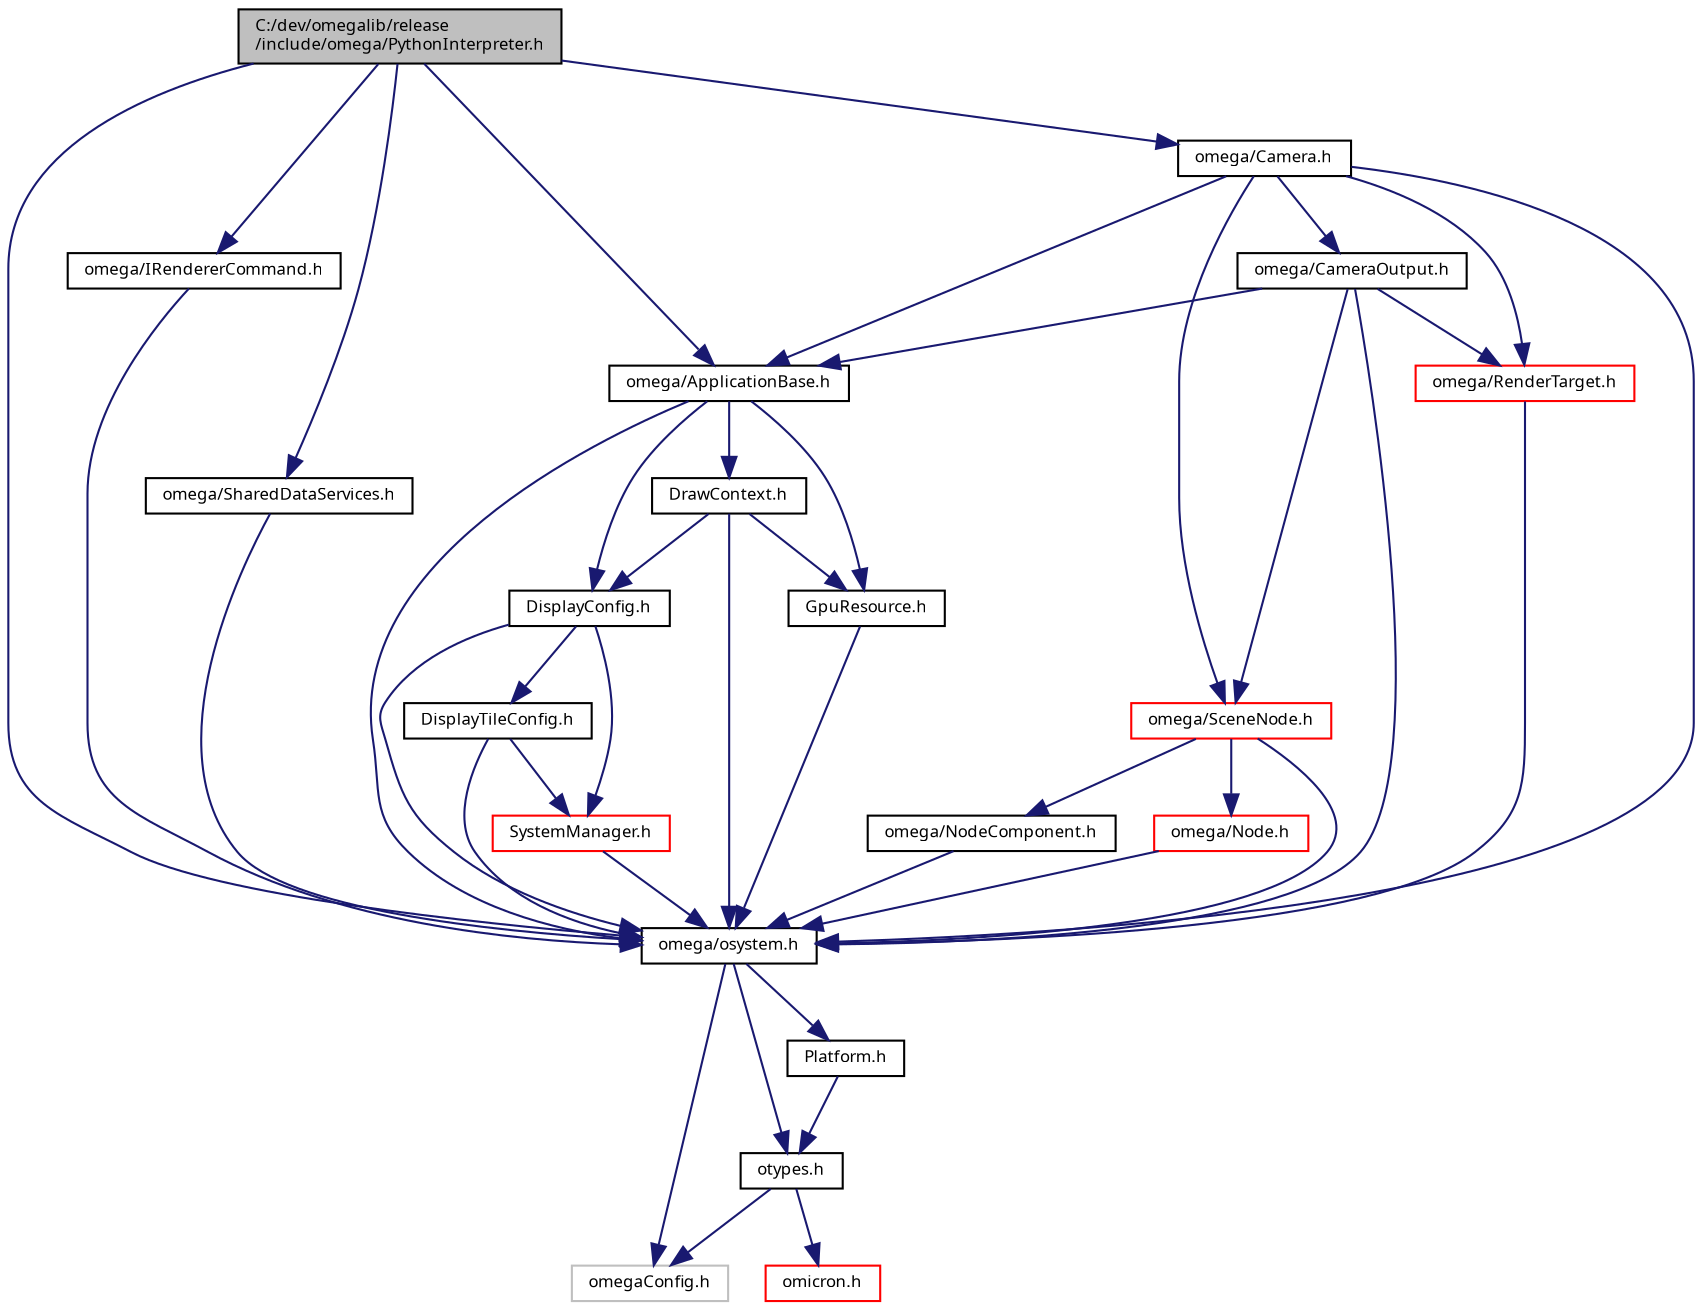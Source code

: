 digraph "C:/dev/omegalib/release/include/omega/PythonInterpreter.h"
{
  bgcolor="transparent";
  edge [fontname="FreeSans.ttf",fontsize="8",labelfontname="FreeSans.ttf",labelfontsize="8"];
  node [fontname="FreeSans.ttf",fontsize="8",shape=record];
  Node1 [label="C:/dev/omegalib/release\l/include/omega/PythonInterpreter.h",height=0.2,width=0.4,color="black", fillcolor="grey75", style="filled", fontcolor="black"];
  Node1 -> Node2 [color="midnightblue",fontsize="8",style="solid",fontname="FreeSans.ttf"];
  Node2 [label="omega/osystem.h",height=0.2,width=0.4,color="black",URL="$include_2omega_2osystem_8h.html"];
  Node2 -> Node3 [color="midnightblue",fontsize="8",style="solid",fontname="FreeSans.ttf"];
  Node3 [label="omegaConfig.h",height=0.2,width=0.4,color="grey75"];
  Node2 -> Node4 [color="midnightblue",fontsize="8",style="solid",fontname="FreeSans.ttf"];
  Node4 [label="otypes.h",height=0.2,width=0.4,color="black",URL="$include_2omega_2otypes_8h.html"];
  Node4 -> Node3 [color="midnightblue",fontsize="8",style="solid",fontname="FreeSans.ttf"];
  Node4 -> Node5 [color="midnightblue",fontsize="8",style="solid",fontname="FreeSans.ttf"];
  Node5 [label="omicron.h",height=0.2,width=0.4,color="red",URL="$omicron_8h.html"];
  Node2 -> Node6 [color="midnightblue",fontsize="8",style="solid",fontname="FreeSans.ttf"];
  Node6 [label="Platform.h",height=0.2,width=0.4,color="black",URL="$_platform_8h.html"];
  Node6 -> Node4 [color="midnightblue",fontsize="8",style="solid",fontname="FreeSans.ttf"];
  Node1 -> Node7 [color="midnightblue",fontsize="8",style="solid",fontname="FreeSans.ttf"];
  Node7 [label="omega/ApplicationBase.h",height=0.2,width=0.4,color="black",URL="$_application_base_8h.html"];
  Node7 -> Node2 [color="midnightblue",fontsize="8",style="solid",fontname="FreeSans.ttf"];
  Node7 -> Node8 [color="midnightblue",fontsize="8",style="solid",fontname="FreeSans.ttf"];
  Node8 [label="DisplayConfig.h",height=0.2,width=0.4,color="black",URL="$_display_config_8h.html"];
  Node8 -> Node2 [color="midnightblue",fontsize="8",style="solid",fontname="FreeSans.ttf"];
  Node8 -> Node9 [color="midnightblue",fontsize="8",style="solid",fontname="FreeSans.ttf"];
  Node9 [label="SystemManager.h",height=0.2,width=0.4,color="red",URL="$_system_manager_8h.html"];
  Node9 -> Node2 [color="midnightblue",fontsize="8",style="solid",fontname="FreeSans.ttf"];
  Node8 -> Node10 [color="midnightblue",fontsize="8",style="solid",fontname="FreeSans.ttf"];
  Node10 [label="DisplayTileConfig.h",height=0.2,width=0.4,color="black",URL="$_display_tile_config_8h.html"];
  Node10 -> Node2 [color="midnightblue",fontsize="8",style="solid",fontname="FreeSans.ttf"];
  Node10 -> Node9 [color="midnightblue",fontsize="8",style="solid",fontname="FreeSans.ttf"];
  Node7 -> Node11 [color="midnightblue",fontsize="8",style="solid",fontname="FreeSans.ttf"];
  Node11 [label="GpuResource.h",height=0.2,width=0.4,color="black",URL="$_gpu_resource_8h.html"];
  Node11 -> Node2 [color="midnightblue",fontsize="8",style="solid",fontname="FreeSans.ttf"];
  Node7 -> Node12 [color="midnightblue",fontsize="8",style="solid",fontname="FreeSans.ttf"];
  Node12 [label="DrawContext.h",height=0.2,width=0.4,color="black",URL="$include_2omega_2_draw_context_8h.html"];
  Node12 -> Node2 [color="midnightblue",fontsize="8",style="solid",fontname="FreeSans.ttf"];
  Node12 -> Node8 [color="midnightblue",fontsize="8",style="solid",fontname="FreeSans.ttf"];
  Node12 -> Node11 [color="midnightblue",fontsize="8",style="solid",fontname="FreeSans.ttf"];
  Node1 -> Node13 [color="midnightblue",fontsize="8",style="solid",fontname="FreeSans.ttf"];
  Node13 [label="omega/IRendererCommand.h",height=0.2,width=0.4,color="black",URL="$_i_renderer_command_8h.html"];
  Node13 -> Node2 [color="midnightblue",fontsize="8",style="solid",fontname="FreeSans.ttf"];
  Node1 -> Node14 [color="midnightblue",fontsize="8",style="solid",fontname="FreeSans.ttf"];
  Node14 [label="omega/SharedDataServices.h",height=0.2,width=0.4,color="black",URL="$_shared_data_services_8h.html"];
  Node14 -> Node2 [color="midnightblue",fontsize="8",style="solid",fontname="FreeSans.ttf"];
  Node1 -> Node15 [color="midnightblue",fontsize="8",style="solid",fontname="FreeSans.ttf"];
  Node15 [label="omega/Camera.h",height=0.2,width=0.4,color="black",URL="$_camera_8h.html"];
  Node15 -> Node2 [color="midnightblue",fontsize="8",style="solid",fontname="FreeSans.ttf"];
  Node15 -> Node7 [color="midnightblue",fontsize="8",style="solid",fontname="FreeSans.ttf"];
  Node15 -> Node16 [color="midnightblue",fontsize="8",style="solid",fontname="FreeSans.ttf"];
  Node16 [label="omega/SceneNode.h",height=0.2,width=0.4,color="red",URL="$_scene_node_8h.html"];
  Node16 -> Node2 [color="midnightblue",fontsize="8",style="solid",fontname="FreeSans.ttf"];
  Node16 -> Node17 [color="midnightblue",fontsize="8",style="solid",fontname="FreeSans.ttf"];
  Node17 [label="omega/NodeComponent.h",height=0.2,width=0.4,color="black",URL="$_node_component_8h.html"];
  Node17 -> Node2 [color="midnightblue",fontsize="8",style="solid",fontname="FreeSans.ttf"];
  Node16 -> Node18 [color="midnightblue",fontsize="8",style="solid",fontname="FreeSans.ttf"];
  Node18 [label="omega/Node.h",height=0.2,width=0.4,color="red",URL="$_node_8h.html"];
  Node18 -> Node2 [color="midnightblue",fontsize="8",style="solid",fontname="FreeSans.ttf"];
  Node15 -> Node19 [color="midnightblue",fontsize="8",style="solid",fontname="FreeSans.ttf"];
  Node19 [label="omega/RenderTarget.h",height=0.2,width=0.4,color="red",URL="$_render_target_8h.html"];
  Node19 -> Node2 [color="midnightblue",fontsize="8",style="solid",fontname="FreeSans.ttf"];
  Node15 -> Node20 [color="midnightblue",fontsize="8",style="solid",fontname="FreeSans.ttf"];
  Node20 [label="omega/CameraOutput.h",height=0.2,width=0.4,color="black",URL="$_camera_output_8h.html"];
  Node20 -> Node2 [color="midnightblue",fontsize="8",style="solid",fontname="FreeSans.ttf"];
  Node20 -> Node7 [color="midnightblue",fontsize="8",style="solid",fontname="FreeSans.ttf"];
  Node20 -> Node16 [color="midnightblue",fontsize="8",style="solid",fontname="FreeSans.ttf"];
  Node20 -> Node19 [color="midnightblue",fontsize="8",style="solid",fontname="FreeSans.ttf"];
}
